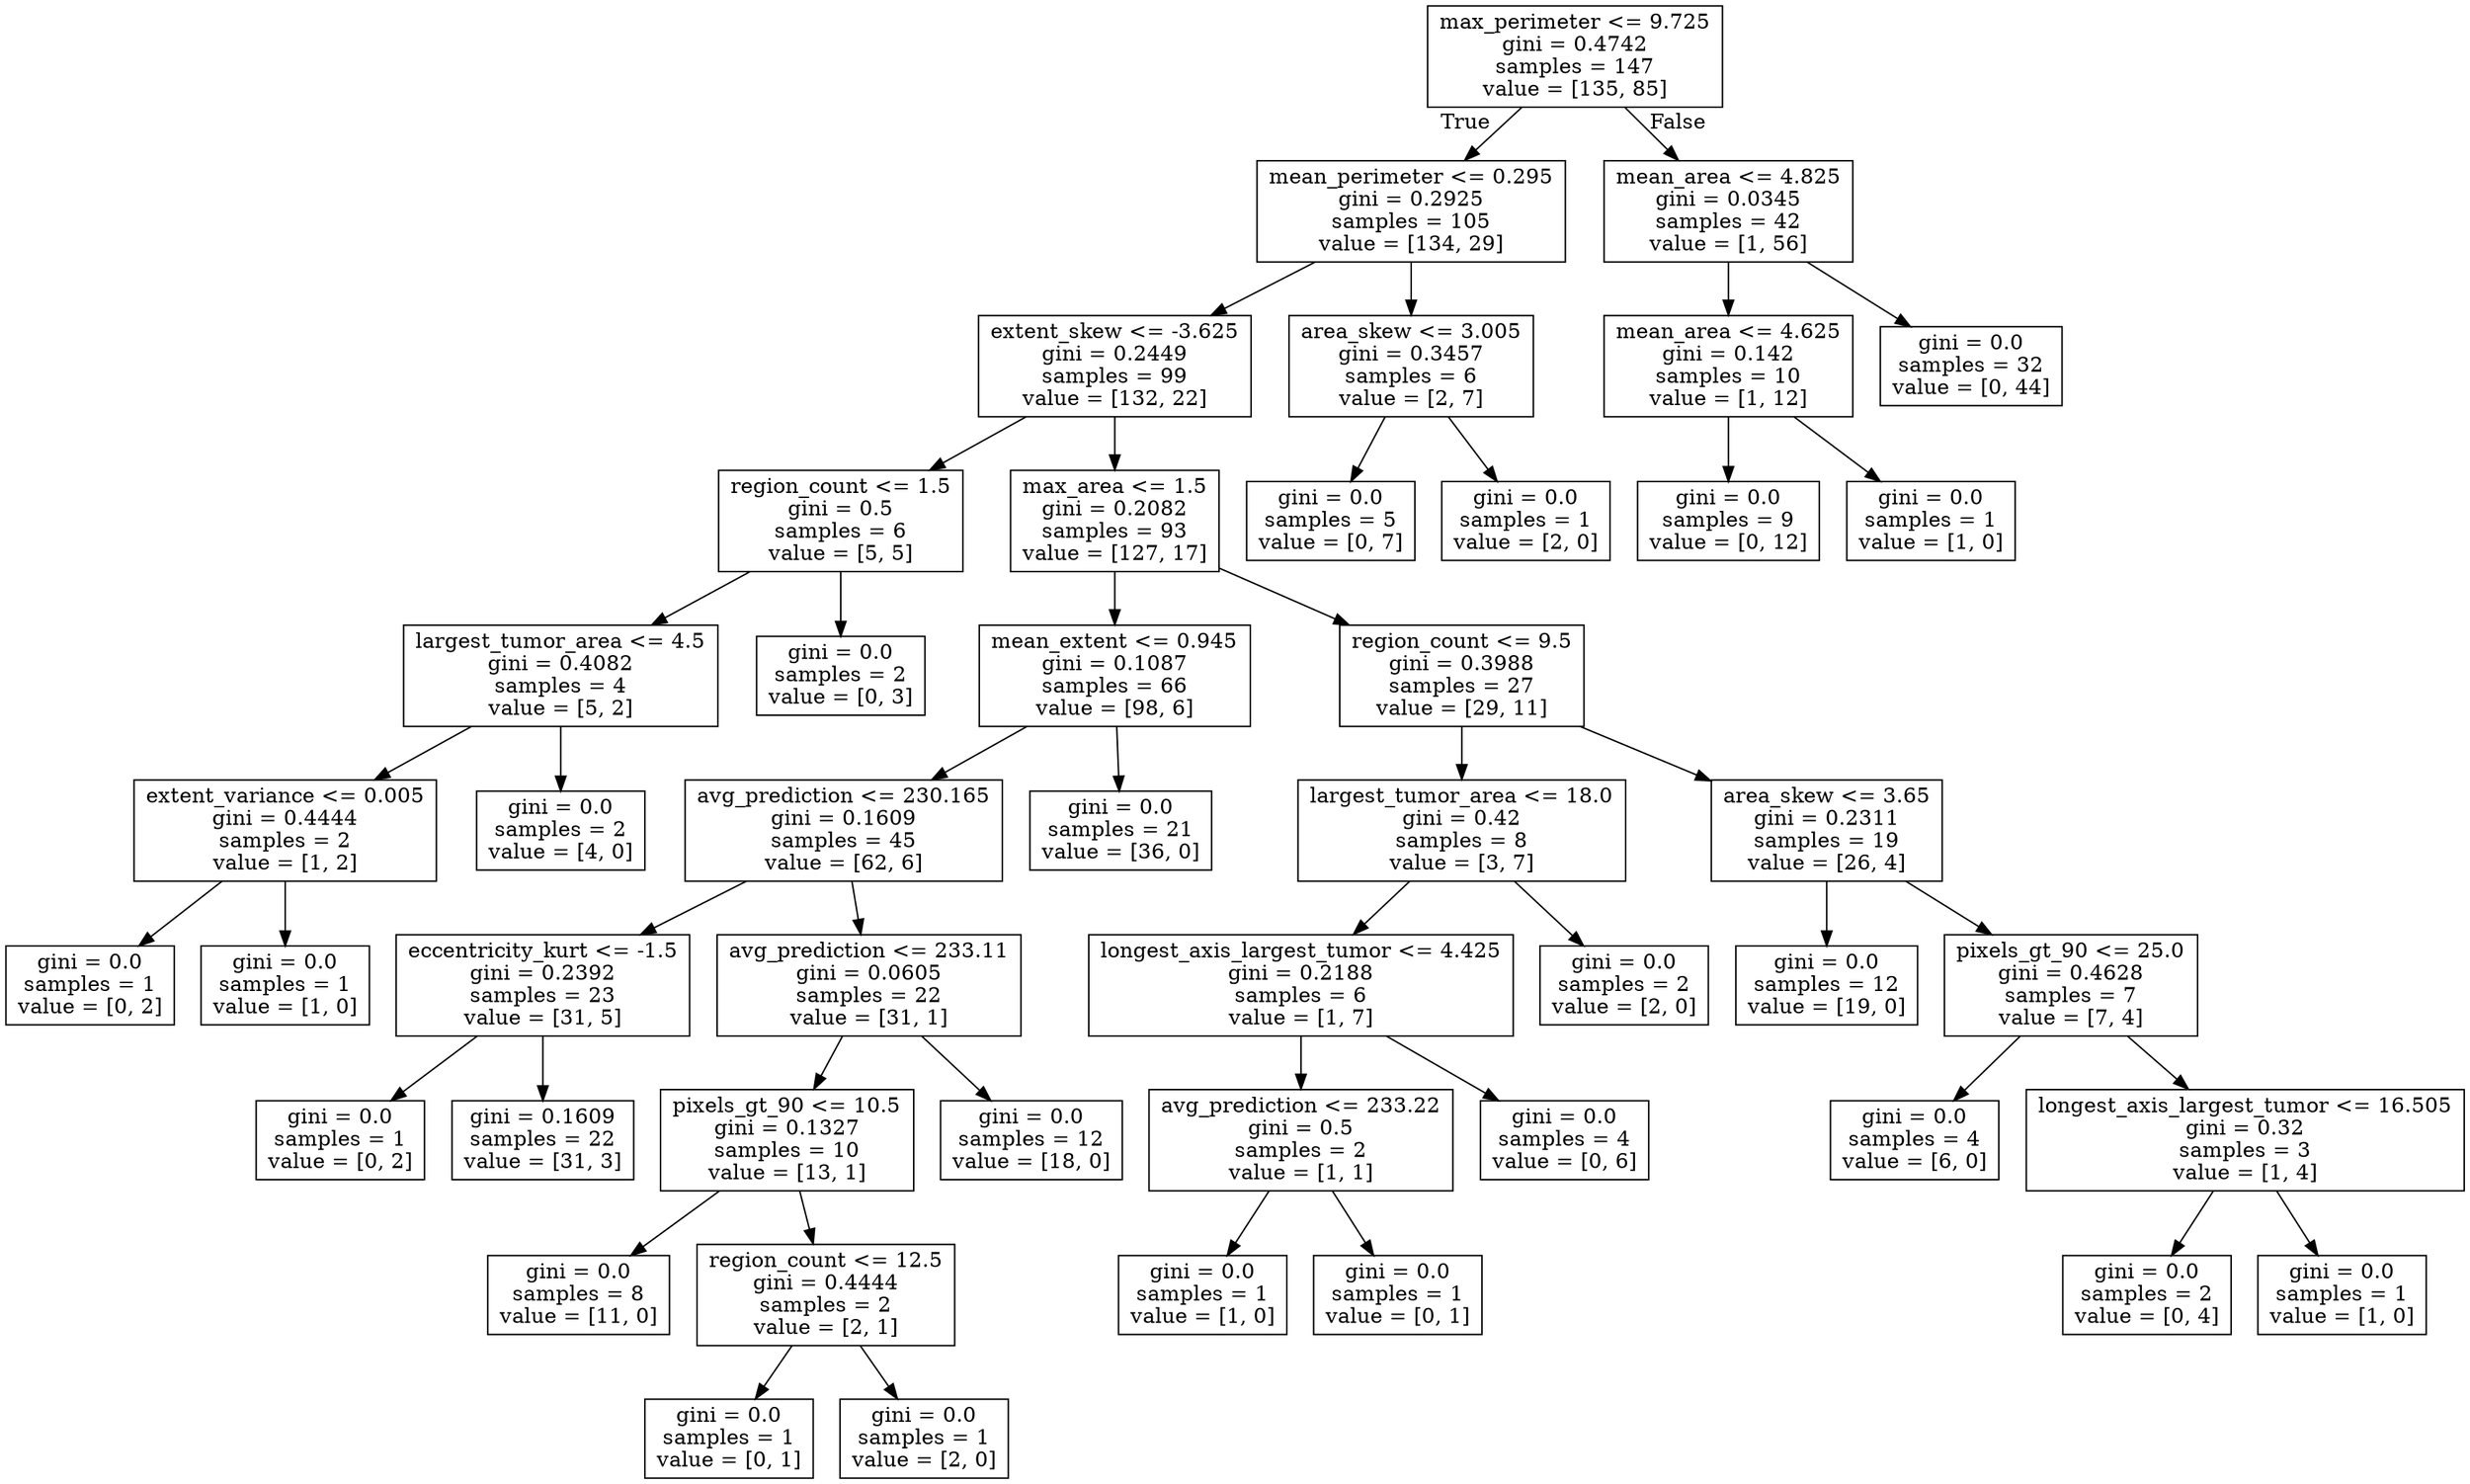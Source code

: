 digraph Tree {
node [shape=box] ;
0 [label="max_perimeter <= 9.725\ngini = 0.4742\nsamples = 147\nvalue = [135, 85]"] ;
1 [label="mean_perimeter <= 0.295\ngini = 0.2925\nsamples = 105\nvalue = [134, 29]"] ;
0 -> 1 [labeldistance=2.5, labelangle=45, headlabel="True"] ;
2 [label="extent_skew <= -3.625\ngini = 0.2449\nsamples = 99\nvalue = [132, 22]"] ;
1 -> 2 ;
3 [label="region_count <= 1.5\ngini = 0.5\nsamples = 6\nvalue = [5, 5]"] ;
2 -> 3 ;
4 [label="largest_tumor_area <= 4.5\ngini = 0.4082\nsamples = 4\nvalue = [5, 2]"] ;
3 -> 4 ;
5 [label="extent_variance <= 0.005\ngini = 0.4444\nsamples = 2\nvalue = [1, 2]"] ;
4 -> 5 ;
6 [label="gini = 0.0\nsamples = 1\nvalue = [0, 2]"] ;
5 -> 6 ;
7 [label="gini = 0.0\nsamples = 1\nvalue = [1, 0]"] ;
5 -> 7 ;
8 [label="gini = 0.0\nsamples = 2\nvalue = [4, 0]"] ;
4 -> 8 ;
9 [label="gini = 0.0\nsamples = 2\nvalue = [0, 3]"] ;
3 -> 9 ;
10 [label="max_area <= 1.5\ngini = 0.2082\nsamples = 93\nvalue = [127, 17]"] ;
2 -> 10 ;
11 [label="mean_extent <= 0.945\ngini = 0.1087\nsamples = 66\nvalue = [98, 6]"] ;
10 -> 11 ;
12 [label="avg_prediction <= 230.165\ngini = 0.1609\nsamples = 45\nvalue = [62, 6]"] ;
11 -> 12 ;
13 [label="eccentricity_kurt <= -1.5\ngini = 0.2392\nsamples = 23\nvalue = [31, 5]"] ;
12 -> 13 ;
14 [label="gini = 0.0\nsamples = 1\nvalue = [0, 2]"] ;
13 -> 14 ;
15 [label="gini = 0.1609\nsamples = 22\nvalue = [31, 3]"] ;
13 -> 15 ;
16 [label="avg_prediction <= 233.11\ngini = 0.0605\nsamples = 22\nvalue = [31, 1]"] ;
12 -> 16 ;
17 [label="pixels_gt_90 <= 10.5\ngini = 0.1327\nsamples = 10\nvalue = [13, 1]"] ;
16 -> 17 ;
18 [label="gini = 0.0\nsamples = 8\nvalue = [11, 0]"] ;
17 -> 18 ;
19 [label="region_count <= 12.5\ngini = 0.4444\nsamples = 2\nvalue = [2, 1]"] ;
17 -> 19 ;
20 [label="gini = 0.0\nsamples = 1\nvalue = [0, 1]"] ;
19 -> 20 ;
21 [label="gini = 0.0\nsamples = 1\nvalue = [2, 0]"] ;
19 -> 21 ;
22 [label="gini = 0.0\nsamples = 12\nvalue = [18, 0]"] ;
16 -> 22 ;
23 [label="gini = 0.0\nsamples = 21\nvalue = [36, 0]"] ;
11 -> 23 ;
24 [label="region_count <= 9.5\ngini = 0.3988\nsamples = 27\nvalue = [29, 11]"] ;
10 -> 24 ;
25 [label="largest_tumor_area <= 18.0\ngini = 0.42\nsamples = 8\nvalue = [3, 7]"] ;
24 -> 25 ;
26 [label="longest_axis_largest_tumor <= 4.425\ngini = 0.2188\nsamples = 6\nvalue = [1, 7]"] ;
25 -> 26 ;
27 [label="avg_prediction <= 233.22\ngini = 0.5\nsamples = 2\nvalue = [1, 1]"] ;
26 -> 27 ;
28 [label="gini = 0.0\nsamples = 1\nvalue = [1, 0]"] ;
27 -> 28 ;
29 [label="gini = 0.0\nsamples = 1\nvalue = [0, 1]"] ;
27 -> 29 ;
30 [label="gini = 0.0\nsamples = 4\nvalue = [0, 6]"] ;
26 -> 30 ;
31 [label="gini = 0.0\nsamples = 2\nvalue = [2, 0]"] ;
25 -> 31 ;
32 [label="area_skew <= 3.65\ngini = 0.2311\nsamples = 19\nvalue = [26, 4]"] ;
24 -> 32 ;
33 [label="gini = 0.0\nsamples = 12\nvalue = [19, 0]"] ;
32 -> 33 ;
34 [label="pixels_gt_90 <= 25.0\ngini = 0.4628\nsamples = 7\nvalue = [7, 4]"] ;
32 -> 34 ;
35 [label="gini = 0.0\nsamples = 4\nvalue = [6, 0]"] ;
34 -> 35 ;
36 [label="longest_axis_largest_tumor <= 16.505\ngini = 0.32\nsamples = 3\nvalue = [1, 4]"] ;
34 -> 36 ;
37 [label="gini = 0.0\nsamples = 2\nvalue = [0, 4]"] ;
36 -> 37 ;
38 [label="gini = 0.0\nsamples = 1\nvalue = [1, 0]"] ;
36 -> 38 ;
39 [label="area_skew <= 3.005\ngini = 0.3457\nsamples = 6\nvalue = [2, 7]"] ;
1 -> 39 ;
40 [label="gini = 0.0\nsamples = 5\nvalue = [0, 7]"] ;
39 -> 40 ;
41 [label="gini = 0.0\nsamples = 1\nvalue = [2, 0]"] ;
39 -> 41 ;
42 [label="mean_area <= 4.825\ngini = 0.0345\nsamples = 42\nvalue = [1, 56]"] ;
0 -> 42 [labeldistance=2.5, labelangle=-45, headlabel="False"] ;
43 [label="mean_area <= 4.625\ngini = 0.142\nsamples = 10\nvalue = [1, 12]"] ;
42 -> 43 ;
44 [label="gini = 0.0\nsamples = 9\nvalue = [0, 12]"] ;
43 -> 44 ;
45 [label="gini = 0.0\nsamples = 1\nvalue = [1, 0]"] ;
43 -> 45 ;
46 [label="gini = 0.0\nsamples = 32\nvalue = [0, 44]"] ;
42 -> 46 ;
}